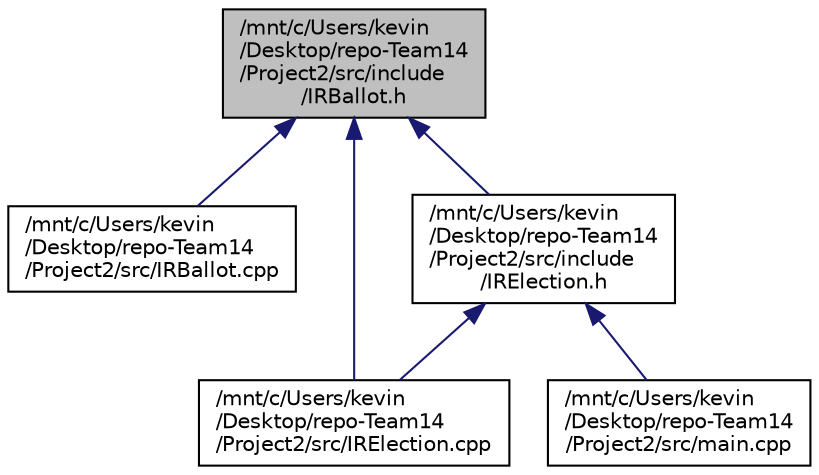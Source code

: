 digraph "/mnt/c/Users/kevin/Desktop/repo-Team14/Project2/src/include/IRBallot.h"
{
 // LATEX_PDF_SIZE
  edge [fontname="Helvetica",fontsize="10",labelfontname="Helvetica",labelfontsize="10"];
  node [fontname="Helvetica",fontsize="10",shape=record];
  Node1 [label="/mnt/c/Users/kevin\l/Desktop/repo-Team14\l/Project2/src/include\l/IRBallot.h",height=0.2,width=0.4,color="black", fillcolor="grey75", style="filled", fontcolor="black",tooltip=" "];
  Node1 -> Node2 [dir="back",color="midnightblue",fontsize="10",style="solid",fontname="Helvetica"];
  Node2 [label="/mnt/c/Users/kevin\l/Desktop/repo-Team14\l/Project2/src/IRBallot.cpp",height=0.2,width=0.4,color="black", fillcolor="white", style="filled",URL="$IRBallot_8cpp.html",tooltip=" "];
  Node1 -> Node3 [dir="back",color="midnightblue",fontsize="10",style="solid",fontname="Helvetica"];
  Node3 [label="/mnt/c/Users/kevin\l/Desktop/repo-Team14\l/Project2/src/IRElection.cpp",height=0.2,width=0.4,color="black", fillcolor="white", style="filled",URL="$IRElection_8cpp.html",tooltip=" "];
  Node1 -> Node4 [dir="back",color="midnightblue",fontsize="10",style="solid",fontname="Helvetica"];
  Node4 [label="/mnt/c/Users/kevin\l/Desktop/repo-Team14\l/Project2/src/include\l/IRElection.h",height=0.2,width=0.4,color="black", fillcolor="white", style="filled",URL="$IRElection_8h.html",tooltip=" "];
  Node4 -> Node3 [dir="back",color="midnightblue",fontsize="10",style="solid",fontname="Helvetica"];
  Node4 -> Node5 [dir="back",color="midnightblue",fontsize="10",style="solid",fontname="Helvetica"];
  Node5 [label="/mnt/c/Users/kevin\l/Desktop/repo-Team14\l/Project2/src/main.cpp",height=0.2,width=0.4,color="black", fillcolor="white", style="filled",URL="$main_8cpp.html",tooltip=" "];
}
